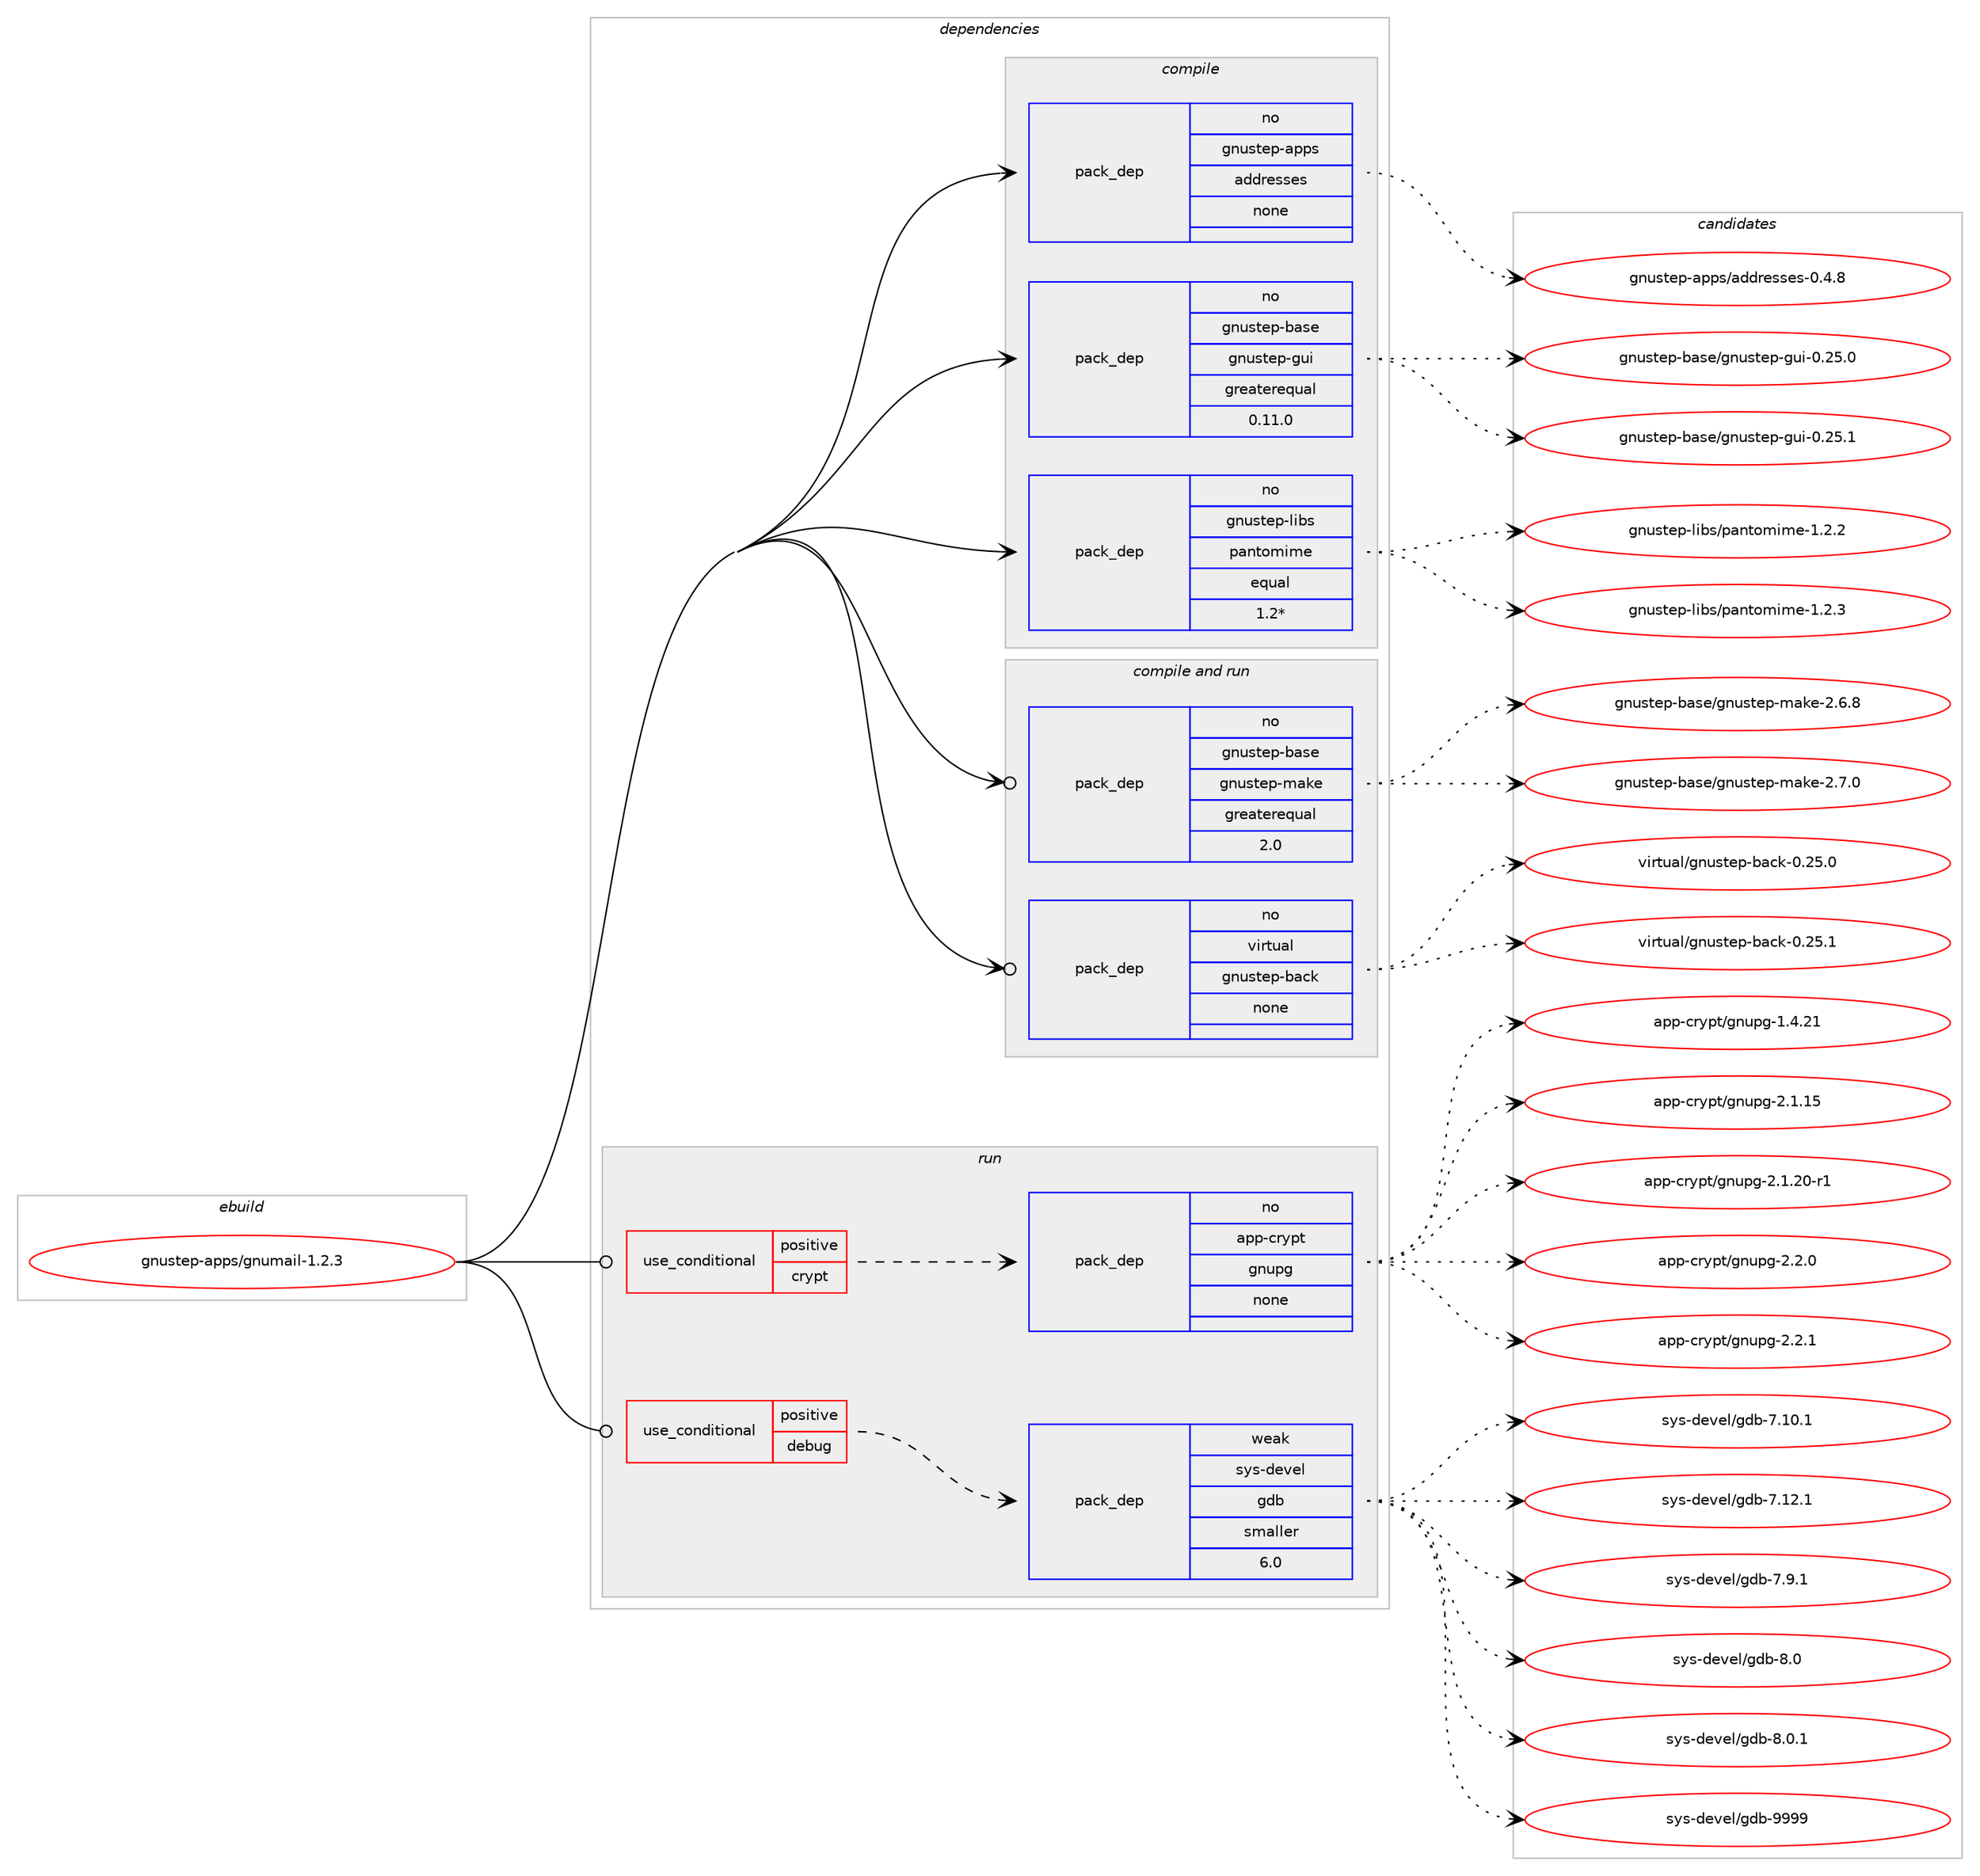 digraph prolog {

# *************
# Graph options
# *************

newrank=true;
concentrate=true;
compound=true;
graph [rankdir=LR,fontname=Helvetica,fontsize=10,ranksep=1.5];#, ranksep=2.5, nodesep=0.2];
edge  [arrowhead=vee];
node  [fontname=Helvetica,fontsize=10];

# **********
# The ebuild
# **********

subgraph cluster_leftcol {
color=gray;
rank=same;
label=<<i>ebuild</i>>;
id [label="gnustep-apps/gnumail-1.2.3", color=red, width=4, href="../gnustep-apps/gnumail-1.2.3.svg"];
}

# ****************
# The dependencies
# ****************

subgraph cluster_midcol {
color=gray;
label=<<i>dependencies</i>>;
subgraph cluster_compile {
fillcolor="#eeeeee";
style=filled;
label=<<i>compile</i>>;
subgraph pack225306 {
dependency312434 [label=<<TABLE BORDER="0" CELLBORDER="1" CELLSPACING="0" CELLPADDING="4" WIDTH="220"><TR><TD ROWSPAN="6" CELLPADDING="30">pack_dep</TD></TR><TR><TD WIDTH="110">no</TD></TR><TR><TD>gnustep-apps</TD></TR><TR><TD>addresses</TD></TR><TR><TD>none</TD></TR><TR><TD></TD></TR></TABLE>>, shape=none, color=blue];
}
id:e -> dependency312434:w [weight=20,style="solid",arrowhead="vee"];
subgraph pack225307 {
dependency312435 [label=<<TABLE BORDER="0" CELLBORDER="1" CELLSPACING="0" CELLPADDING="4" WIDTH="220"><TR><TD ROWSPAN="6" CELLPADDING="30">pack_dep</TD></TR><TR><TD WIDTH="110">no</TD></TR><TR><TD>gnustep-base</TD></TR><TR><TD>gnustep-gui</TD></TR><TR><TD>greaterequal</TD></TR><TR><TD>0.11.0</TD></TR></TABLE>>, shape=none, color=blue];
}
id:e -> dependency312435:w [weight=20,style="solid",arrowhead="vee"];
subgraph pack225308 {
dependency312436 [label=<<TABLE BORDER="0" CELLBORDER="1" CELLSPACING="0" CELLPADDING="4" WIDTH="220"><TR><TD ROWSPAN="6" CELLPADDING="30">pack_dep</TD></TR><TR><TD WIDTH="110">no</TD></TR><TR><TD>gnustep-libs</TD></TR><TR><TD>pantomime</TD></TR><TR><TD>equal</TD></TR><TR><TD>1.2*</TD></TR></TABLE>>, shape=none, color=blue];
}
id:e -> dependency312436:w [weight=20,style="solid",arrowhead="vee"];
}
subgraph cluster_compileandrun {
fillcolor="#eeeeee";
style=filled;
label=<<i>compile and run</i>>;
subgraph pack225309 {
dependency312437 [label=<<TABLE BORDER="0" CELLBORDER="1" CELLSPACING="0" CELLPADDING="4" WIDTH="220"><TR><TD ROWSPAN="6" CELLPADDING="30">pack_dep</TD></TR><TR><TD WIDTH="110">no</TD></TR><TR><TD>gnustep-base</TD></TR><TR><TD>gnustep-make</TD></TR><TR><TD>greaterequal</TD></TR><TR><TD>2.0</TD></TR></TABLE>>, shape=none, color=blue];
}
id:e -> dependency312437:w [weight=20,style="solid",arrowhead="odotvee"];
subgraph pack225310 {
dependency312438 [label=<<TABLE BORDER="0" CELLBORDER="1" CELLSPACING="0" CELLPADDING="4" WIDTH="220"><TR><TD ROWSPAN="6" CELLPADDING="30">pack_dep</TD></TR><TR><TD WIDTH="110">no</TD></TR><TR><TD>virtual</TD></TR><TR><TD>gnustep-back</TD></TR><TR><TD>none</TD></TR><TR><TD></TD></TR></TABLE>>, shape=none, color=blue];
}
id:e -> dependency312438:w [weight=20,style="solid",arrowhead="odotvee"];
}
subgraph cluster_run {
fillcolor="#eeeeee";
style=filled;
label=<<i>run</i>>;
subgraph cond82152 {
dependency312439 [label=<<TABLE BORDER="0" CELLBORDER="1" CELLSPACING="0" CELLPADDING="4"><TR><TD ROWSPAN="3" CELLPADDING="10">use_conditional</TD></TR><TR><TD>positive</TD></TR><TR><TD>crypt</TD></TR></TABLE>>, shape=none, color=red];
subgraph pack225311 {
dependency312440 [label=<<TABLE BORDER="0" CELLBORDER="1" CELLSPACING="0" CELLPADDING="4" WIDTH="220"><TR><TD ROWSPAN="6" CELLPADDING="30">pack_dep</TD></TR><TR><TD WIDTH="110">no</TD></TR><TR><TD>app-crypt</TD></TR><TR><TD>gnupg</TD></TR><TR><TD>none</TD></TR><TR><TD></TD></TR></TABLE>>, shape=none, color=blue];
}
dependency312439:e -> dependency312440:w [weight=20,style="dashed",arrowhead="vee"];
}
id:e -> dependency312439:w [weight=20,style="solid",arrowhead="odot"];
subgraph cond82153 {
dependency312441 [label=<<TABLE BORDER="0" CELLBORDER="1" CELLSPACING="0" CELLPADDING="4"><TR><TD ROWSPAN="3" CELLPADDING="10">use_conditional</TD></TR><TR><TD>positive</TD></TR><TR><TD>debug</TD></TR></TABLE>>, shape=none, color=red];
subgraph pack225312 {
dependency312442 [label=<<TABLE BORDER="0" CELLBORDER="1" CELLSPACING="0" CELLPADDING="4" WIDTH="220"><TR><TD ROWSPAN="6" CELLPADDING="30">pack_dep</TD></TR><TR><TD WIDTH="110">weak</TD></TR><TR><TD>sys-devel</TD></TR><TR><TD>gdb</TD></TR><TR><TD>smaller</TD></TR><TR><TD>6.0</TD></TR></TABLE>>, shape=none, color=blue];
}
dependency312441:e -> dependency312442:w [weight=20,style="dashed",arrowhead="vee"];
}
id:e -> dependency312441:w [weight=20,style="solid",arrowhead="odot"];
}
}

# **************
# The candidates
# **************

subgraph cluster_choices {
rank=same;
color=gray;
label=<<i>candidates</i>>;

subgraph choice225306 {
color=black;
nodesep=1;
choice10311011711511610111245971121121154797100100114101115115101115454846524656 [label="gnustep-apps/addresses-0.4.8", color=red, width=4,href="../gnustep-apps/addresses-0.4.8.svg"];
dependency312434:e -> choice10311011711511610111245971121121154797100100114101115115101115454846524656:w [style=dotted,weight="100"];
}
subgraph choice225307 {
color=black;
nodesep=1;
choice103110117115116101112459897115101471031101171151161011124510311710545484650534648 [label="gnustep-base/gnustep-gui-0.25.0", color=red, width=4,href="../gnustep-base/gnustep-gui-0.25.0.svg"];
choice103110117115116101112459897115101471031101171151161011124510311710545484650534649 [label="gnustep-base/gnustep-gui-0.25.1", color=red, width=4,href="../gnustep-base/gnustep-gui-0.25.1.svg"];
dependency312435:e -> choice103110117115116101112459897115101471031101171151161011124510311710545484650534648:w [style=dotted,weight="100"];
dependency312435:e -> choice103110117115116101112459897115101471031101171151161011124510311710545484650534649:w [style=dotted,weight="100"];
}
subgraph choice225308 {
color=black;
nodesep=1;
choice10311011711511610111245108105981154711297110116111109105109101454946504650 [label="gnustep-libs/pantomime-1.2.2", color=red, width=4,href="../gnustep-libs/pantomime-1.2.2.svg"];
choice10311011711511610111245108105981154711297110116111109105109101454946504651 [label="gnustep-libs/pantomime-1.2.3", color=red, width=4,href="../gnustep-libs/pantomime-1.2.3.svg"];
dependency312436:e -> choice10311011711511610111245108105981154711297110116111109105109101454946504650:w [style=dotted,weight="100"];
dependency312436:e -> choice10311011711511610111245108105981154711297110116111109105109101454946504651:w [style=dotted,weight="100"];
}
subgraph choice225309 {
color=black;
nodesep=1;
choice103110117115116101112459897115101471031101171151161011124510997107101455046544656 [label="gnustep-base/gnustep-make-2.6.8", color=red, width=4,href="../gnustep-base/gnustep-make-2.6.8.svg"];
choice103110117115116101112459897115101471031101171151161011124510997107101455046554648 [label="gnustep-base/gnustep-make-2.7.0", color=red, width=4,href="../gnustep-base/gnustep-make-2.7.0.svg"];
dependency312437:e -> choice103110117115116101112459897115101471031101171151161011124510997107101455046544656:w [style=dotted,weight="100"];
dependency312437:e -> choice103110117115116101112459897115101471031101171151161011124510997107101455046554648:w [style=dotted,weight="100"];
}
subgraph choice225310 {
color=black;
nodesep=1;
choice11810511411611797108471031101171151161011124598979910745484650534648 [label="virtual/gnustep-back-0.25.0", color=red, width=4,href="../virtual/gnustep-back-0.25.0.svg"];
choice11810511411611797108471031101171151161011124598979910745484650534649 [label="virtual/gnustep-back-0.25.1", color=red, width=4,href="../virtual/gnustep-back-0.25.1.svg"];
dependency312438:e -> choice11810511411611797108471031101171151161011124598979910745484650534648:w [style=dotted,weight="100"];
dependency312438:e -> choice11810511411611797108471031101171151161011124598979910745484650534649:w [style=dotted,weight="100"];
}
subgraph choice225311 {
color=black;
nodesep=1;
choice9711211245991141211121164710311011711210345494652465049 [label="app-crypt/gnupg-1.4.21", color=red, width=4,href="../app-crypt/gnupg-1.4.21.svg"];
choice9711211245991141211121164710311011711210345504649464953 [label="app-crypt/gnupg-2.1.15", color=red, width=4,href="../app-crypt/gnupg-2.1.15.svg"];
choice97112112459911412111211647103110117112103455046494650484511449 [label="app-crypt/gnupg-2.1.20-r1", color=red, width=4,href="../app-crypt/gnupg-2.1.20-r1.svg"];
choice97112112459911412111211647103110117112103455046504648 [label="app-crypt/gnupg-2.2.0", color=red, width=4,href="../app-crypt/gnupg-2.2.0.svg"];
choice97112112459911412111211647103110117112103455046504649 [label="app-crypt/gnupg-2.2.1", color=red, width=4,href="../app-crypt/gnupg-2.2.1.svg"];
dependency312440:e -> choice9711211245991141211121164710311011711210345494652465049:w [style=dotted,weight="100"];
dependency312440:e -> choice9711211245991141211121164710311011711210345504649464953:w [style=dotted,weight="100"];
dependency312440:e -> choice97112112459911412111211647103110117112103455046494650484511449:w [style=dotted,weight="100"];
dependency312440:e -> choice97112112459911412111211647103110117112103455046504648:w [style=dotted,weight="100"];
dependency312440:e -> choice97112112459911412111211647103110117112103455046504649:w [style=dotted,weight="100"];
}
subgraph choice225312 {
color=black;
nodesep=1;
choice11512111545100101118101108471031009845554649484649 [label="sys-devel/gdb-7.10.1", color=red, width=4,href="../sys-devel/gdb-7.10.1.svg"];
choice11512111545100101118101108471031009845554649504649 [label="sys-devel/gdb-7.12.1", color=red, width=4,href="../sys-devel/gdb-7.12.1.svg"];
choice115121115451001011181011084710310098455546574649 [label="sys-devel/gdb-7.9.1", color=red, width=4,href="../sys-devel/gdb-7.9.1.svg"];
choice11512111545100101118101108471031009845564648 [label="sys-devel/gdb-8.0", color=red, width=4,href="../sys-devel/gdb-8.0.svg"];
choice115121115451001011181011084710310098455646484649 [label="sys-devel/gdb-8.0.1", color=red, width=4,href="../sys-devel/gdb-8.0.1.svg"];
choice1151211154510010111810110847103100984557575757 [label="sys-devel/gdb-9999", color=red, width=4,href="../sys-devel/gdb-9999.svg"];
dependency312442:e -> choice11512111545100101118101108471031009845554649484649:w [style=dotted,weight="100"];
dependency312442:e -> choice11512111545100101118101108471031009845554649504649:w [style=dotted,weight="100"];
dependency312442:e -> choice115121115451001011181011084710310098455546574649:w [style=dotted,weight="100"];
dependency312442:e -> choice11512111545100101118101108471031009845564648:w [style=dotted,weight="100"];
dependency312442:e -> choice115121115451001011181011084710310098455646484649:w [style=dotted,weight="100"];
dependency312442:e -> choice1151211154510010111810110847103100984557575757:w [style=dotted,weight="100"];
}
}

}
